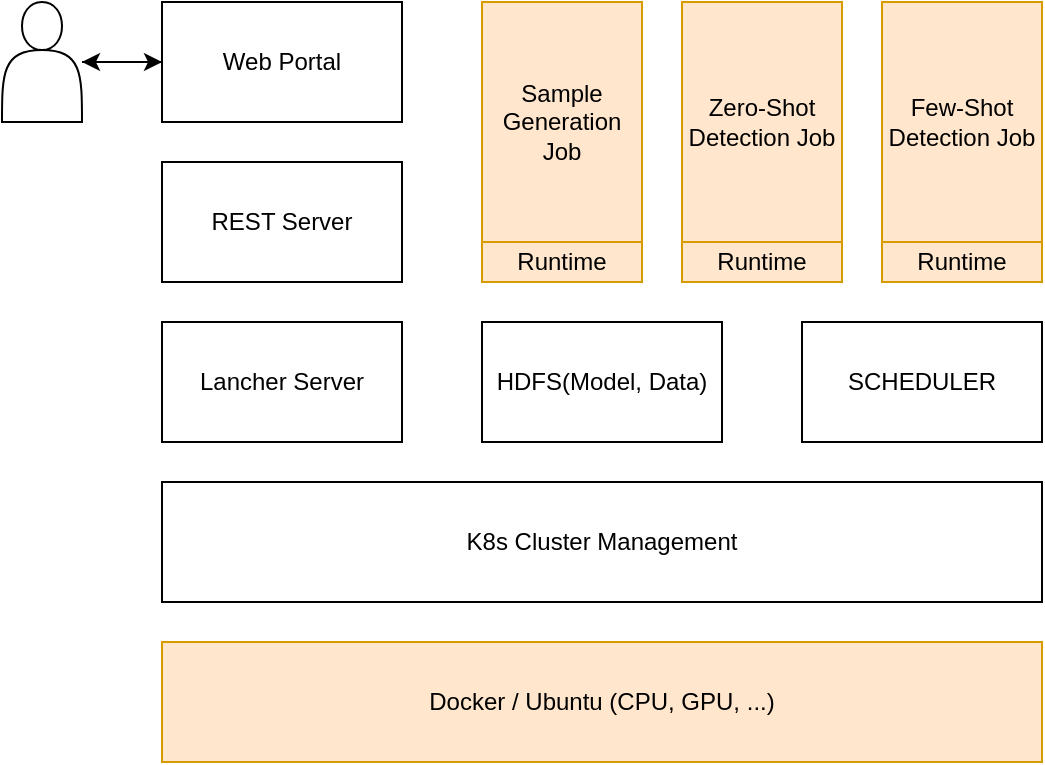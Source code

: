 <mxfile version="15.9.1" type="github">
  <diagram id="NusNNKBgmzpOXEPar8NP" name="Page-1">
    <mxGraphModel dx="946" dy="621" grid="1" gridSize="10" guides="1" tooltips="1" connect="1" arrows="1" fold="1" page="1" pageScale="1" pageWidth="827" pageHeight="1169" math="0" shadow="0">
      <root>
        <mxCell id="0" />
        <mxCell id="1" parent="0" />
        <mxCell id="iKGXUn_3LbDvIN47JL6--3" value="" style="edgeStyle=orthogonalEdgeStyle;rounded=0;orthogonalLoop=1;jettySize=auto;html=1;" parent="1" source="iKGXUn_3LbDvIN47JL6--1" target="iKGXUn_3LbDvIN47JL6--2" edge="1">
          <mxGeometry relative="1" as="geometry" />
        </mxCell>
        <mxCell id="iKGXUn_3LbDvIN47JL6--1" value="" style="shape=actor;whiteSpace=wrap;html=1;" parent="1" vertex="1">
          <mxGeometry x="80" y="80" width="40" height="60" as="geometry" />
        </mxCell>
        <mxCell id="iKGXUn_3LbDvIN47JL6--5" style="edgeStyle=orthogonalEdgeStyle;rounded=0;orthogonalLoop=1;jettySize=auto;html=1;" parent="1" source="iKGXUn_3LbDvIN47JL6--2" target="iKGXUn_3LbDvIN47JL6--1" edge="1">
          <mxGeometry relative="1" as="geometry" />
        </mxCell>
        <mxCell id="iKGXUn_3LbDvIN47JL6--2" value="Web Portal" style="rounded=0;whiteSpace=wrap;html=1;" parent="1" vertex="1">
          <mxGeometry x="160" y="80" width="120" height="60" as="geometry" />
        </mxCell>
        <mxCell id="iKGXUn_3LbDvIN47JL6--6" value="REST Server" style="rounded=0;whiteSpace=wrap;html=1;" parent="1" vertex="1">
          <mxGeometry x="160" y="160" width="120" height="60" as="geometry" />
        </mxCell>
        <mxCell id="iKGXUn_3LbDvIN47JL6--10" value="Lancher Server" style="rounded=0;whiteSpace=wrap;html=1;" parent="1" vertex="1">
          <mxGeometry x="160" y="240" width="120" height="60" as="geometry" />
        </mxCell>
        <mxCell id="iKGXUn_3LbDvIN47JL6--11" value="HDFS(Model, Data)" style="rounded=0;whiteSpace=wrap;html=1;" parent="1" vertex="1">
          <mxGeometry x="320" y="240" width="120" height="60" as="geometry" />
        </mxCell>
        <mxCell id="iKGXUn_3LbDvIN47JL6--12" value="SCHEDULER" style="rounded=0;whiteSpace=wrap;html=1;" parent="1" vertex="1">
          <mxGeometry x="480" y="240" width="120" height="60" as="geometry" />
        </mxCell>
        <mxCell id="iKGXUn_3LbDvIN47JL6--13" value="K8s Cluster Management" style="rounded=0;whiteSpace=wrap;html=1;" parent="1" vertex="1">
          <mxGeometry x="160" y="320" width="440" height="60" as="geometry" />
        </mxCell>
        <mxCell id="iKGXUn_3LbDvIN47JL6--14" value="Docker / Ubuntu (CPU, GPU, ...)" style="rounded=0;whiteSpace=wrap;html=1;fillColor=#ffe6cc;strokeColor=#d79b00;" parent="1" vertex="1">
          <mxGeometry x="160" y="400" width="440" height="60" as="geometry" />
        </mxCell>
        <mxCell id="iKGXUn_3LbDvIN47JL6--19" value="Few-Shot Detection Job" style="rounded=0;whiteSpace=wrap;html=1;fillColor=#ffe6cc;strokeColor=#d79b00;" parent="1" vertex="1">
          <mxGeometry x="520" y="80" width="80" height="120" as="geometry" />
        </mxCell>
        <mxCell id="iKGXUn_3LbDvIN47JL6--20" value="Zero-Shot Detection Job" style="rounded=0;whiteSpace=wrap;html=1;fillColor=#ffe6cc;strokeColor=#d79b00;" parent="1" vertex="1">
          <mxGeometry x="420" y="80" width="80" height="120" as="geometry" />
        </mxCell>
        <mxCell id="iKGXUn_3LbDvIN47JL6--18" value="Sample Generation Job" style="rounded=0;whiteSpace=wrap;html=1;fillColor=#ffe6cc;strokeColor=#d79b00;glass=0;sketch=0;shadow=0;absoluteArcSize=0;noLabel=0;portConstraintRotation=0;metaEdit=0;resizeHeight=0;direction=west;" parent="1" vertex="1">
          <mxGeometry x="320" y="80" width="80" height="120" as="geometry" />
        </mxCell>
        <mxCell id="r1gaUft4dZzyVg30-eRN-1" value="Runtime" style="rounded=0;whiteSpace=wrap;html=1;shadow=0;glass=0;sketch=0;fillColor=#ffe6cc;strokeColor=#d79b00;" vertex="1" parent="1">
          <mxGeometry x="320" y="200" width="80" height="20" as="geometry" />
        </mxCell>
        <mxCell id="r1gaUft4dZzyVg30-eRN-2" value="Runtime" style="rounded=0;whiteSpace=wrap;html=1;shadow=0;glass=0;sketch=0;fillColor=#ffe6cc;strokeColor=#d79b00;" vertex="1" parent="1">
          <mxGeometry x="420" y="200" width="80" height="20" as="geometry" />
        </mxCell>
        <mxCell id="r1gaUft4dZzyVg30-eRN-3" value="Runtime" style="rounded=0;whiteSpace=wrap;html=1;shadow=0;glass=0;sketch=0;fillColor=#ffe6cc;strokeColor=#d79b00;" vertex="1" parent="1">
          <mxGeometry x="520" y="200" width="80" height="20" as="geometry" />
        </mxCell>
      </root>
    </mxGraphModel>
  </diagram>
</mxfile>
